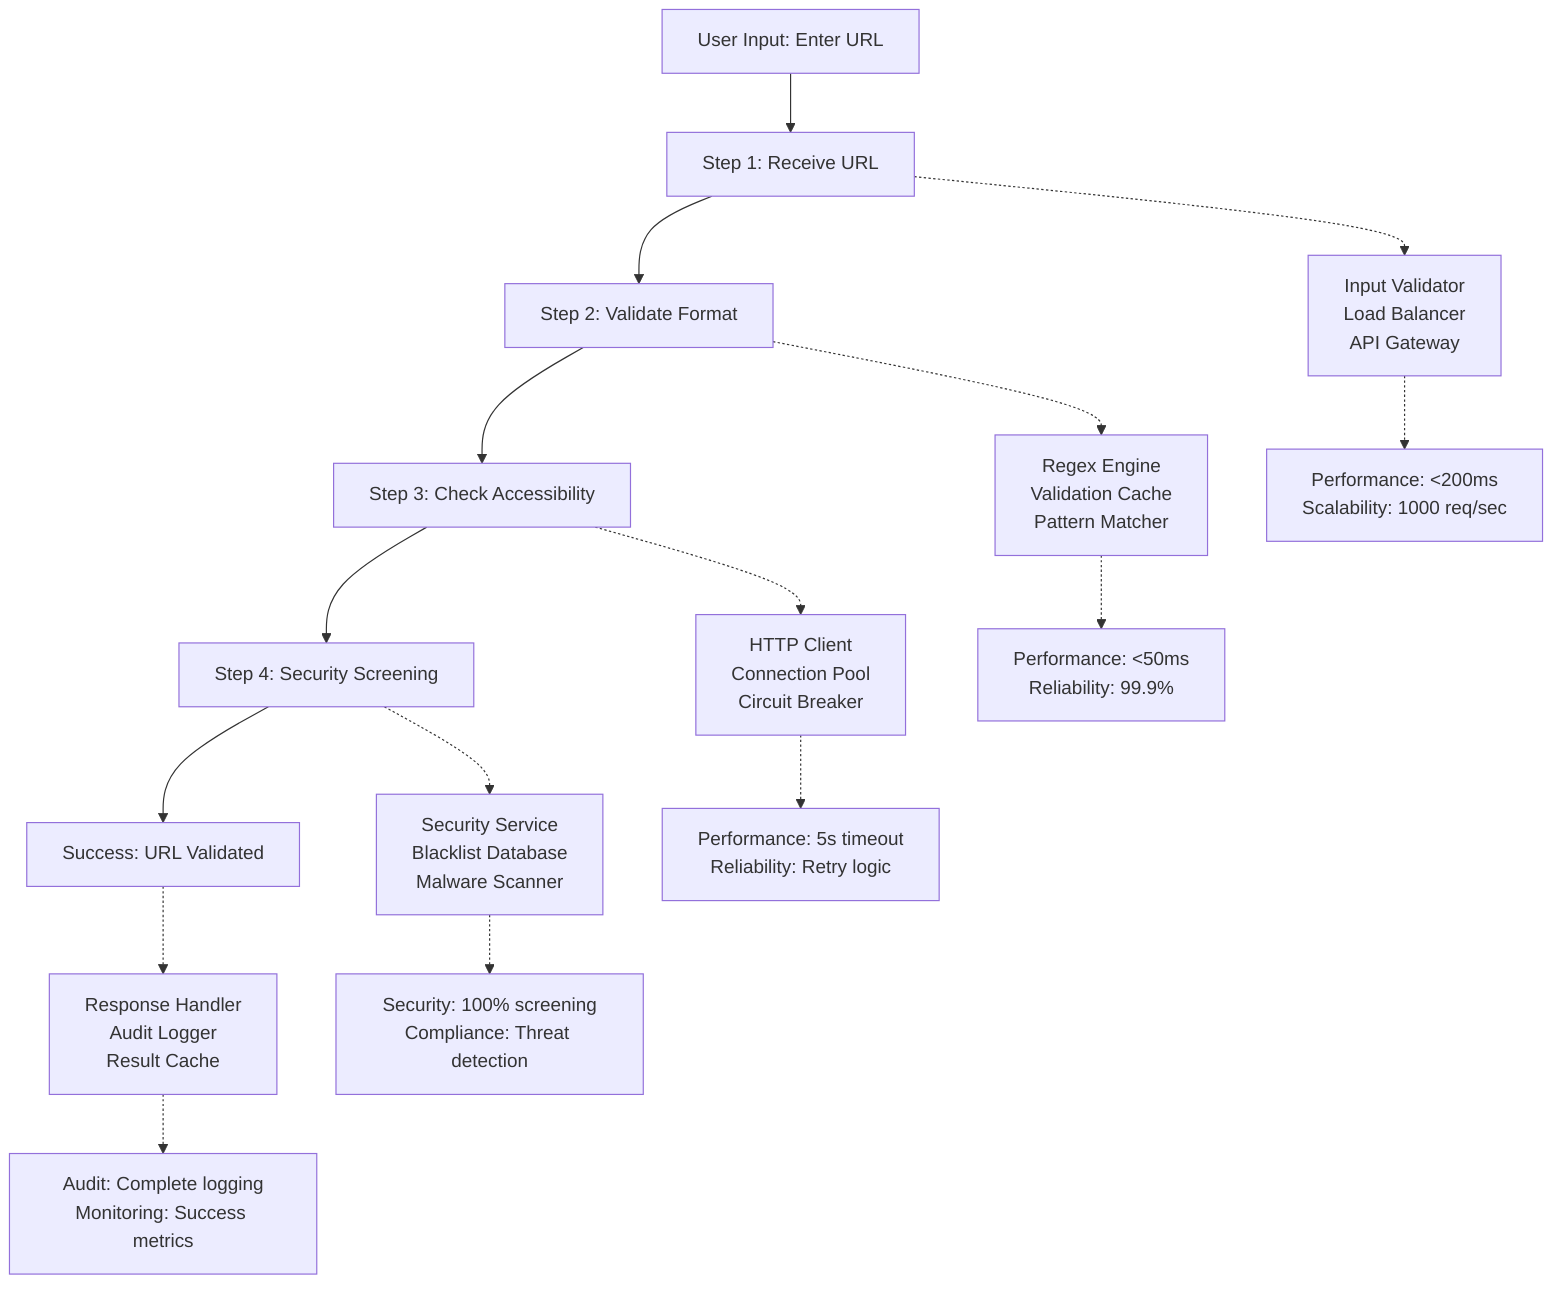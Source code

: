 flowchart TD
    %% Use Case Flow Layer
    A[User Input: Enter URL] --> B[Step 1: Receive URL]
    B --> C[Step 2: Validate Format]
    C --> D[Step 3: Check Accessibility]
    D --> E[Step 4: Security Screening]
    E --> F[Success: URL Validated]
    
    %% Architecture Components Layer
    B -.-> B1[Input Validator<br/>Load Balancer<br/>API Gateway]
    C -.-> C1[Regex Engine<br/>Validation Cache<br/>Pattern Matcher]
    D -.-> D1[HTTP Client<br/>Connection Pool<br/>Circuit Breaker]
    E -.-> E1[Security Service<br/>Blacklist Database<br/>Malware Scanner]
    F -.-> F1[Response Handler<br/>Audit Logger<br/>Result Cache]
    
    %% Non-Functional Requirements
    B1 -.-> NF1[Performance: <200ms<br/>Scalability: 1000 req/sec]
    C1 -.-> NF2[Performance: <50ms<br/>Reliability: 99.9%]
    D1 -.-> NF3[Performance: 5s timeout<br/>Reliability: Retry logic]
    E1 -.-> NF4[Security: 100% screening<br/>Compliance: Threat detection]
    F1 -.-> NF5[Audit: Complete logging<br/>Monitoring: Success metrics]
    
    %% Styling
    class A,B,C,D,E,F usecase
    class B1,C1,D1,E1,F1 components
    class NF1,NF2,NF3,NF4,NF5 requirements